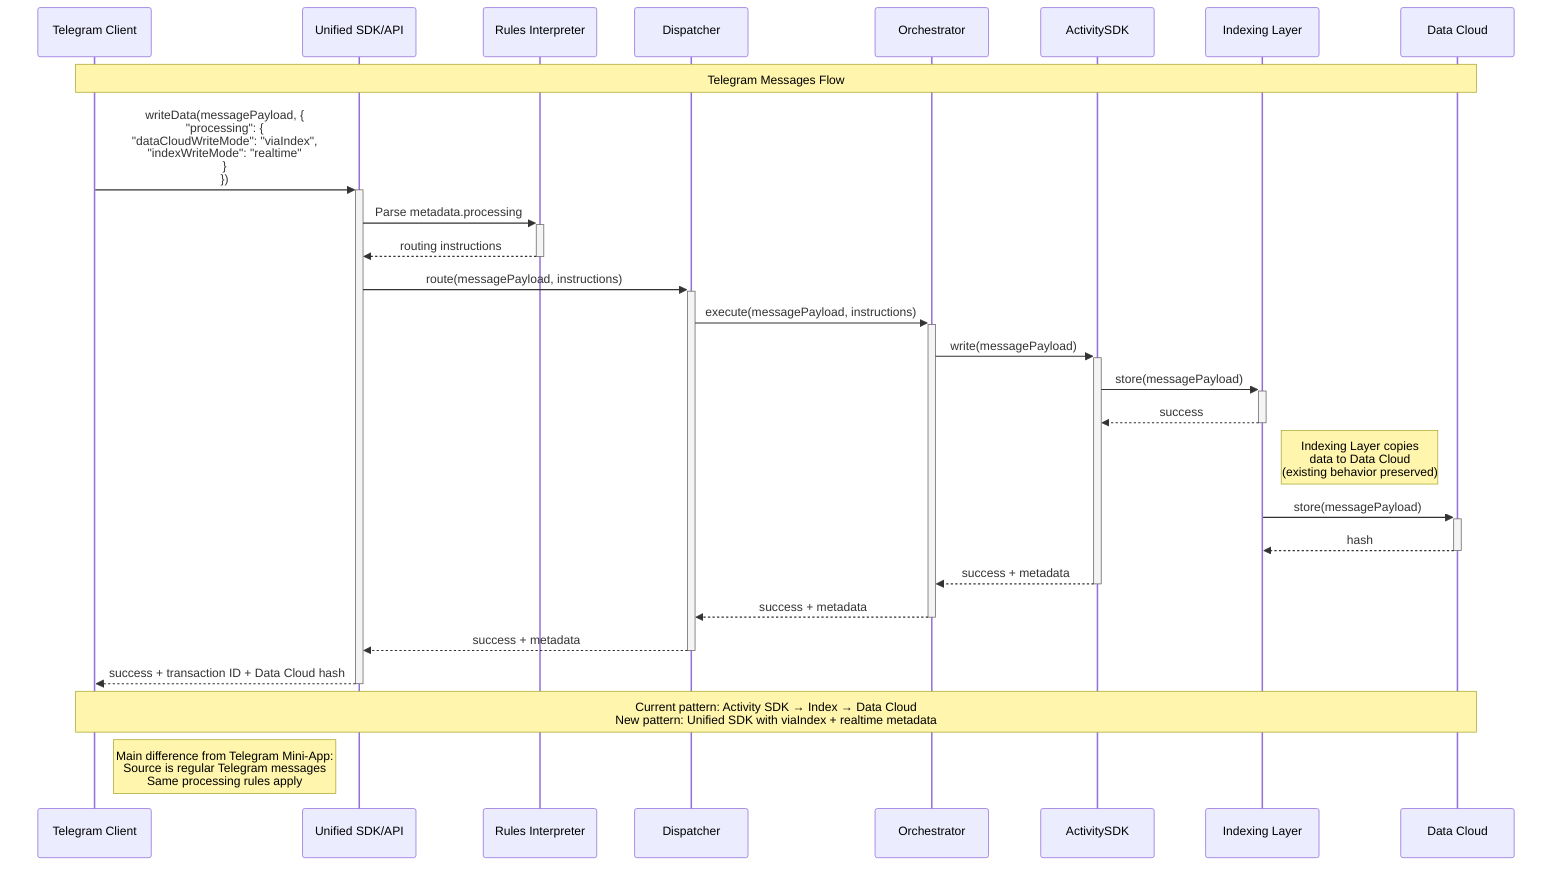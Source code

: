 sequenceDiagram
    participant Client as Telegram Client
    participant UnifiedAPI as Unified SDK/API
    participant Rules as Rules Interpreter
    participant Dispatcher
    participant Orchestrator
    participant ActivitySDK
    participant IndexLayer as Indexing Layer
    participant DataCloud as Data Cloud
    
    Note over Client,DataCloud: Telegram Messages Flow
    
    Client->>+UnifiedAPI: writeData(messagePayload, {<br/>  "processing": {<br/>    "dataCloudWriteMode": "viaIndex",<br/>    "indexWriteMode": "realtime"<br/>  }<br/>})
    UnifiedAPI->>+Rules: Parse metadata.processing
    Rules-->>-UnifiedAPI: routing instructions
    
    UnifiedAPI->>+Dispatcher: route(messagePayload, instructions)
    Dispatcher->>+Orchestrator: execute(messagePayload, instructions)
    Orchestrator->>+ActivitySDK: write(messagePayload)
    ActivitySDK->>+IndexLayer: store(messagePayload)
    IndexLayer-->>-ActivitySDK: success
    
    Note right of IndexLayer: Indexing Layer copies<br/>data to Data Cloud<br/>(existing behavior preserved)
    IndexLayer->>+DataCloud: store(messagePayload)
    DataCloud-->>-IndexLayer: hash
    
    ActivitySDK-->>-Orchestrator: success + metadata
    Orchestrator-->>-Dispatcher: success + metadata
    Dispatcher-->>-UnifiedAPI: success + metadata
    UnifiedAPI-->>-Client: success + transaction ID + Data Cloud hash
    
    Note over Client,DataCloud: Current pattern: Activity SDK → Index → Data Cloud<br/>New pattern: Unified SDK with viaIndex + realtime metadata
    
    Note right of Client: Main difference from Telegram Mini-App:<br/>Source is regular Telegram messages<br/>Same processing rules apply